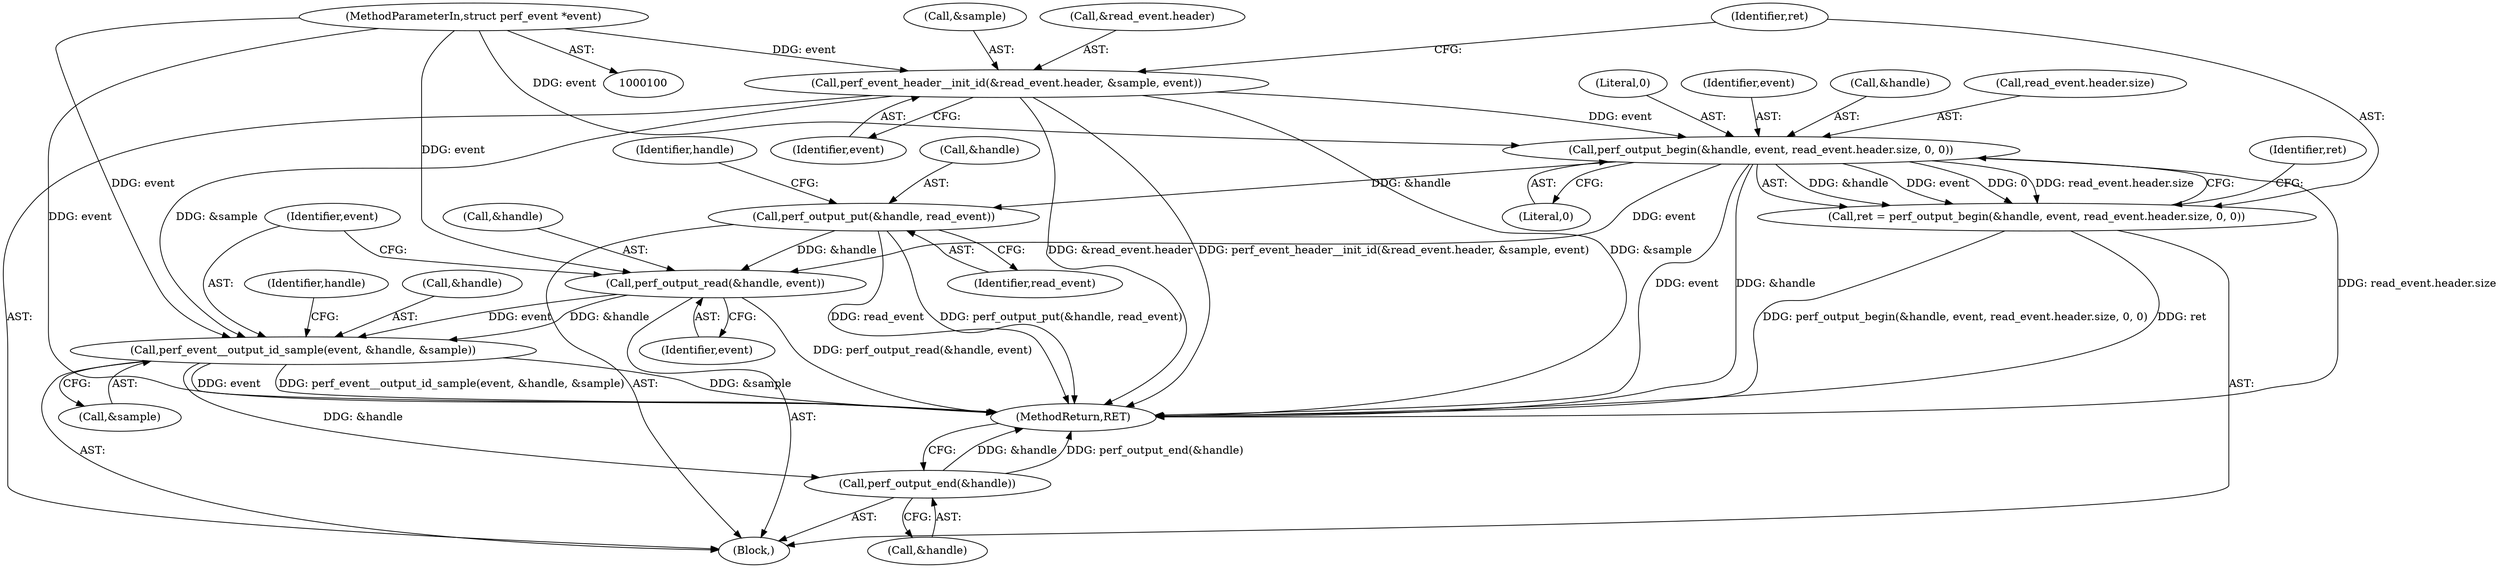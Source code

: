digraph "1_linux_a8b0ca17b80e92faab46ee7179ba9e99ccb61233_61@pointer" {
"1000119" [label="(Call,perf_output_begin(&handle, event, read_event.header.size, 0, 0))"];
"1000109" [label="(Call,perf_event_header__init_id(&read_event.header, &sample, event))"];
"1000101" [label="(MethodParameterIn,struct perf_event *event)"];
"1000117" [label="(Call,ret = perf_output_begin(&handle, event, read_event.header.size, 0, 0))"];
"1000133" [label="(Call,perf_output_put(&handle, read_event))"];
"1000137" [label="(Call,perf_output_read(&handle, event))"];
"1000141" [label="(Call,perf_event__output_id_sample(event, &handle, &sample))"];
"1000147" [label="(Call,perf_output_end(&handle))"];
"1000133" [label="(Call,perf_output_put(&handle, read_event))"];
"1000140" [label="(Identifier,event)"];
"1000110" [label="(Call,&read_event.header)"];
"1000129" [label="(Literal,0)"];
"1000148" [label="(Call,&handle)"];
"1000117" [label="(Call,ret = perf_output_begin(&handle, event, read_event.header.size, 0, 0))"];
"1000116" [label="(Identifier,event)"];
"1000109" [label="(Call,perf_event_header__init_id(&read_event.header, &sample, event))"];
"1000128" [label="(Literal,0)"];
"1000136" [label="(Identifier,read_event)"];
"1000147" [label="(Call,perf_output_end(&handle))"];
"1000139" [label="(Identifier,handle)"];
"1000142" [label="(Identifier,event)"];
"1000138" [label="(Call,&handle)"];
"1000103" [label="(Block,)"];
"1000145" [label="(Call,&sample)"];
"1000119" [label="(Call,perf_output_begin(&handle, event, read_event.header.size, 0, 0))"];
"1000122" [label="(Identifier,event)"];
"1000114" [label="(Call,&sample)"];
"1000118" [label="(Identifier,ret)"];
"1000149" [label="(Identifier,handle)"];
"1000131" [label="(Identifier,ret)"];
"1000150" [label="(MethodReturn,RET)"];
"1000120" [label="(Call,&handle)"];
"1000141" [label="(Call,perf_event__output_id_sample(event, &handle, &sample))"];
"1000123" [label="(Call,read_event.header.size)"];
"1000134" [label="(Call,&handle)"];
"1000137" [label="(Call,perf_output_read(&handle, event))"];
"1000143" [label="(Call,&handle)"];
"1000101" [label="(MethodParameterIn,struct perf_event *event)"];
"1000119" -> "1000117"  [label="AST: "];
"1000119" -> "1000129"  [label="CFG: "];
"1000120" -> "1000119"  [label="AST: "];
"1000122" -> "1000119"  [label="AST: "];
"1000123" -> "1000119"  [label="AST: "];
"1000128" -> "1000119"  [label="AST: "];
"1000129" -> "1000119"  [label="AST: "];
"1000117" -> "1000119"  [label="CFG: "];
"1000119" -> "1000150"  [label="DDG: read_event.header.size"];
"1000119" -> "1000150"  [label="DDG: &handle"];
"1000119" -> "1000150"  [label="DDG: event"];
"1000119" -> "1000117"  [label="DDG: &handle"];
"1000119" -> "1000117"  [label="DDG: event"];
"1000119" -> "1000117"  [label="DDG: 0"];
"1000119" -> "1000117"  [label="DDG: read_event.header.size"];
"1000109" -> "1000119"  [label="DDG: event"];
"1000101" -> "1000119"  [label="DDG: event"];
"1000119" -> "1000133"  [label="DDG: &handle"];
"1000119" -> "1000137"  [label="DDG: event"];
"1000109" -> "1000103"  [label="AST: "];
"1000109" -> "1000116"  [label="CFG: "];
"1000110" -> "1000109"  [label="AST: "];
"1000114" -> "1000109"  [label="AST: "];
"1000116" -> "1000109"  [label="AST: "];
"1000118" -> "1000109"  [label="CFG: "];
"1000109" -> "1000150"  [label="DDG: &sample"];
"1000109" -> "1000150"  [label="DDG: &read_event.header"];
"1000109" -> "1000150"  [label="DDG: perf_event_header__init_id(&read_event.header, &sample, event)"];
"1000101" -> "1000109"  [label="DDG: event"];
"1000109" -> "1000141"  [label="DDG: &sample"];
"1000101" -> "1000100"  [label="AST: "];
"1000101" -> "1000150"  [label="DDG: event"];
"1000101" -> "1000137"  [label="DDG: event"];
"1000101" -> "1000141"  [label="DDG: event"];
"1000117" -> "1000103"  [label="AST: "];
"1000118" -> "1000117"  [label="AST: "];
"1000131" -> "1000117"  [label="CFG: "];
"1000117" -> "1000150"  [label="DDG: ret"];
"1000117" -> "1000150"  [label="DDG: perf_output_begin(&handle, event, read_event.header.size, 0, 0)"];
"1000133" -> "1000103"  [label="AST: "];
"1000133" -> "1000136"  [label="CFG: "];
"1000134" -> "1000133"  [label="AST: "];
"1000136" -> "1000133"  [label="AST: "];
"1000139" -> "1000133"  [label="CFG: "];
"1000133" -> "1000150"  [label="DDG: perf_output_put(&handle, read_event)"];
"1000133" -> "1000150"  [label="DDG: read_event"];
"1000133" -> "1000137"  [label="DDG: &handle"];
"1000137" -> "1000103"  [label="AST: "];
"1000137" -> "1000140"  [label="CFG: "];
"1000138" -> "1000137"  [label="AST: "];
"1000140" -> "1000137"  [label="AST: "];
"1000142" -> "1000137"  [label="CFG: "];
"1000137" -> "1000150"  [label="DDG: perf_output_read(&handle, event)"];
"1000137" -> "1000141"  [label="DDG: event"];
"1000137" -> "1000141"  [label="DDG: &handle"];
"1000141" -> "1000103"  [label="AST: "];
"1000141" -> "1000145"  [label="CFG: "];
"1000142" -> "1000141"  [label="AST: "];
"1000143" -> "1000141"  [label="AST: "];
"1000145" -> "1000141"  [label="AST: "];
"1000149" -> "1000141"  [label="CFG: "];
"1000141" -> "1000150"  [label="DDG: event"];
"1000141" -> "1000150"  [label="DDG: perf_event__output_id_sample(event, &handle, &sample)"];
"1000141" -> "1000150"  [label="DDG: &sample"];
"1000141" -> "1000147"  [label="DDG: &handle"];
"1000147" -> "1000103"  [label="AST: "];
"1000147" -> "1000148"  [label="CFG: "];
"1000148" -> "1000147"  [label="AST: "];
"1000150" -> "1000147"  [label="CFG: "];
"1000147" -> "1000150"  [label="DDG: &handle"];
"1000147" -> "1000150"  [label="DDG: perf_output_end(&handle)"];
}
